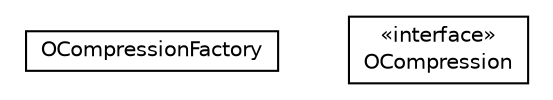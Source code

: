 #!/usr/local/bin/dot
#
# Class diagram 
# Generated by UMLGraph version R5_6-24-gf6e263 (http://www.umlgraph.org/)
#

digraph G {
	edge [fontname="Helvetica",fontsize=10,labelfontname="Helvetica",labelfontsize=10];
	node [fontname="Helvetica",fontsize=10,shape=plaintext];
	nodesep=0.25;
	ranksep=0.5;
	// com.orientechnologies.orient.core.compression.OCompressionFactory
	c249175 [label=<<table title="com.orientechnologies.orient.core.compression.OCompressionFactory" border="0" cellborder="1" cellspacing="0" cellpadding="2" port="p" href="./OCompressionFactory.html">
		<tr><td><table border="0" cellspacing="0" cellpadding="1">
<tr><td align="center" balign="center"> OCompressionFactory </td></tr>
		</table></td></tr>
		</table>>, URL="./OCompressionFactory.html", fontname="Helvetica", fontcolor="black", fontsize=10.0];
	// com.orientechnologies.orient.core.compression.OCompression
	c249176 [label=<<table title="com.orientechnologies.orient.core.compression.OCompression" border="0" cellborder="1" cellspacing="0" cellpadding="2" port="p" href="./OCompression.html">
		<tr><td><table border="0" cellspacing="0" cellpadding="1">
<tr><td align="center" balign="center"> &#171;interface&#187; </td></tr>
<tr><td align="center" balign="center"> OCompression </td></tr>
		</table></td></tr>
		</table>>, URL="./OCompression.html", fontname="Helvetica", fontcolor="black", fontsize=10.0];
}


